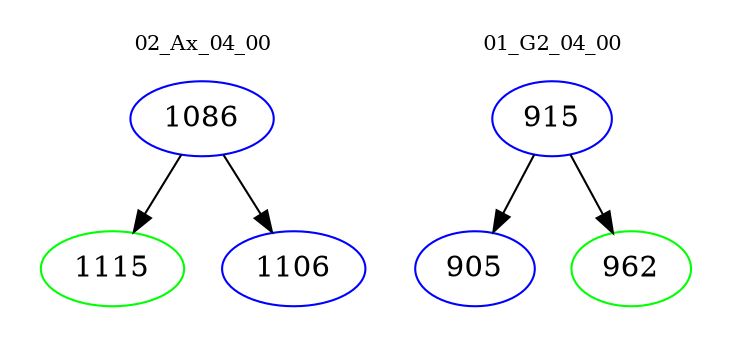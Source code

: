 digraph{
subgraph cluster_0 {
color = white
label = "02_Ax_04_00";
fontsize=10;
T0_1086 [label="1086", color="blue"]
T0_1086 -> T0_1115 [color="black"]
T0_1115 [label="1115", color="green"]
T0_1086 -> T0_1106 [color="black"]
T0_1106 [label="1106", color="blue"]
}
subgraph cluster_1 {
color = white
label = "01_G2_04_00";
fontsize=10;
T1_915 [label="915", color="blue"]
T1_915 -> T1_905 [color="black"]
T1_905 [label="905", color="blue"]
T1_915 -> T1_962 [color="black"]
T1_962 [label="962", color="green"]
}
}
